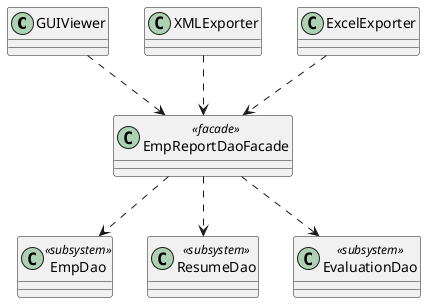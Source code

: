 @startuml

'skinparam linetype ortho

class GUIViewer {}

class XMLExporter {}

class ExcelExporter {}

class EmpReportDaoFacade <<facade>> {}

class EmpDao <<subsystem>> {}

class ResumeDao <<subsystem>> {}

class EvaluationDao <<subsystem>> {}

GUIViewer ..> EmpReportDaoFacade
XMLExporter ..> EmpReportDaoFacade
ExcelExporter ..> EmpReportDaoFacade

EmpReportDaoFacade ..> EmpDao
EmpReportDaoFacade ..> ResumeDao
EmpReportDaoFacade ..> EvaluationDao

@enduml